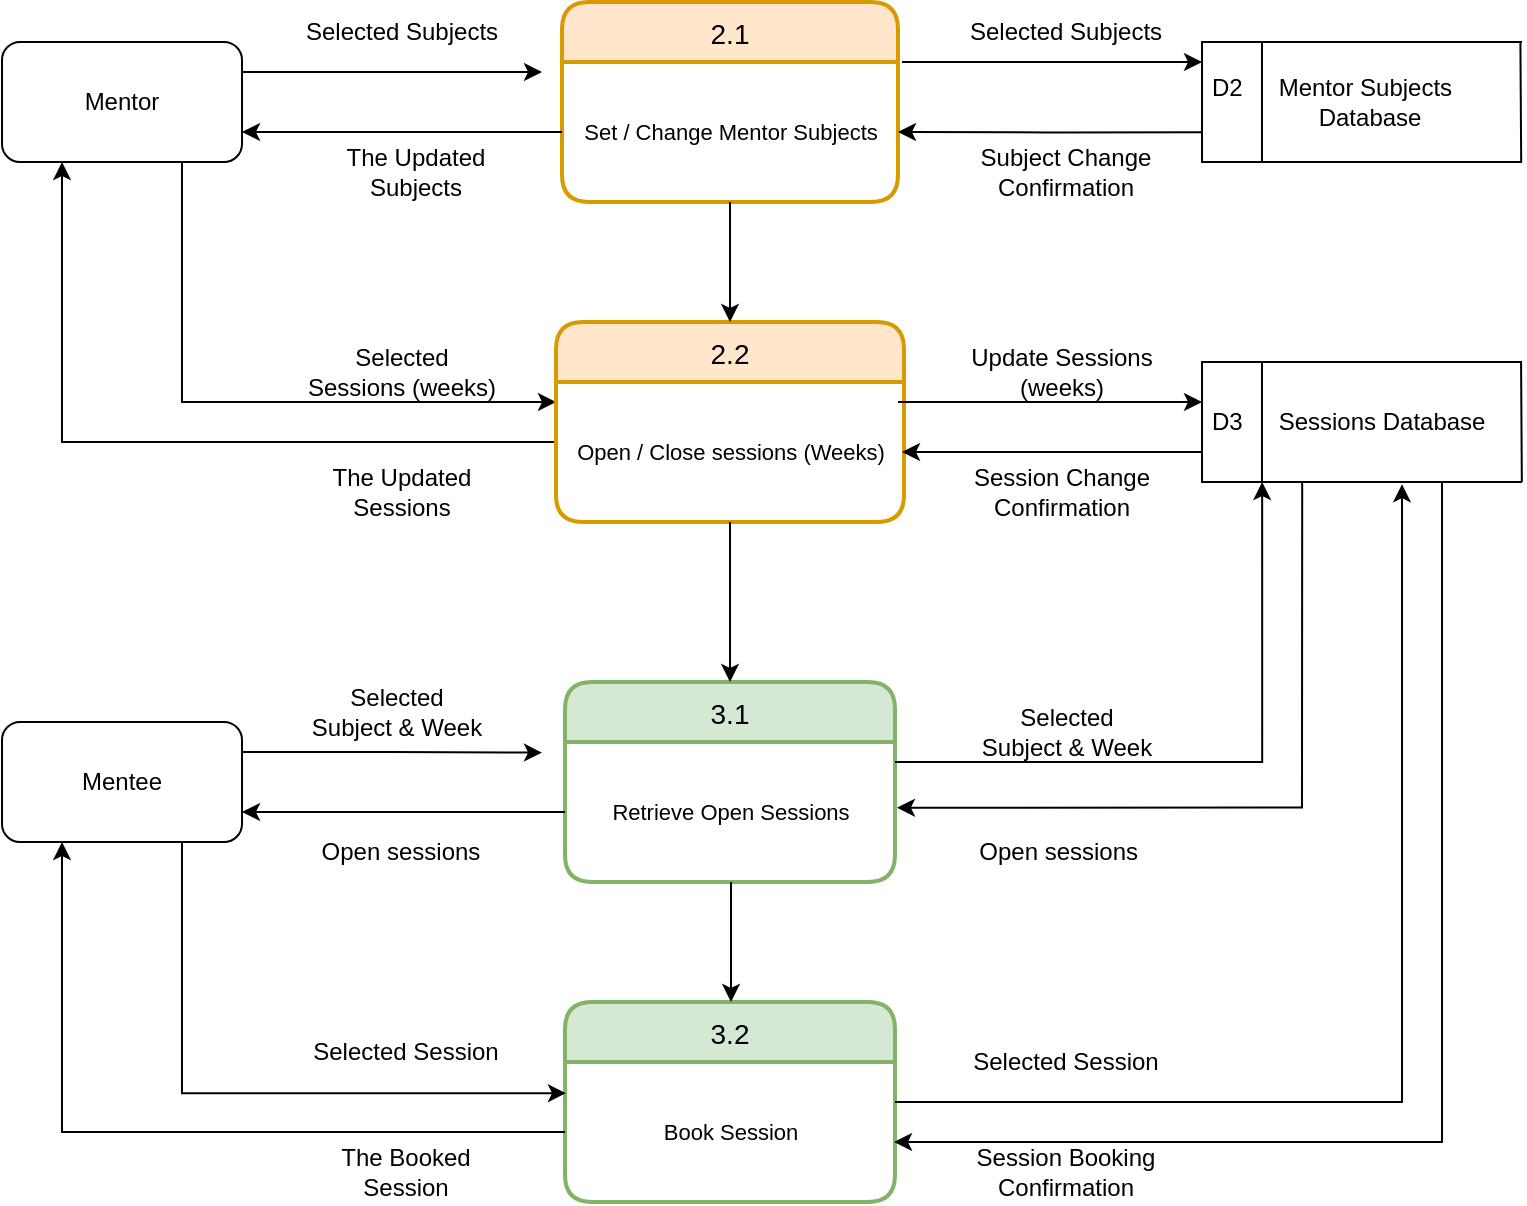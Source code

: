 <mxfile version="20.8.16" type="device"><diagram name="Page-1" id="UNaY-S8JtEO3Ik72ZRMK"><mxGraphModel dx="429" dy="647" grid="1" gridSize="10" guides="1" tooltips="1" connect="1" arrows="1" fold="1" page="1" pageScale="1" pageWidth="827" pageHeight="1169" math="0" shadow="0"><root><mxCell id="0"/><mxCell id="1" parent="0"/><mxCell id="9D8ECY9u9nYa-rXLGfAa-99" value="3.2" style="swimlane;childLayout=stackLayout;horizontal=1;startSize=30;horizontalStack=0;rounded=1;fontSize=14;fontStyle=0;strokeWidth=2;resizeParent=0;resizeLast=1;shadow=0;dashed=0;align=center;fillColor=#d5e8d4;strokeColor=#82b366;" vertex="1" parent="1"><mxGeometry x="314.5" y="540" width="165" height="100" as="geometry"/></mxCell><mxCell id="9D8ECY9u9nYa-rXLGfAa-100" value="&lt;font style=&quot;font-size: 11px&quot;&gt;Book Session&lt;/font&gt;" style="text;html=1;align=center;verticalAlign=middle;resizable=0;points=[];autosize=1;strokeColor=none;fillColor=none;" vertex="1" parent="9D8ECY9u9nYa-rXLGfAa-99"><mxGeometry y="30" width="165" height="70" as="geometry"/></mxCell><mxCell id="9D8ECY9u9nYa-rXLGfAa-101" value="Selected Session" style="text;html=1;strokeColor=none;fillColor=none;align=center;verticalAlign=middle;whiteSpace=wrap;rounded=0;" vertex="1" parent="1"><mxGeometry x="185" y="550" width="100" height="30" as="geometry"/></mxCell><mxCell id="9D8ECY9u9nYa-rXLGfAa-102" value="3.1" style="swimlane;childLayout=stackLayout;horizontal=1;startSize=30;horizontalStack=0;rounded=1;fontSize=14;fontStyle=0;strokeWidth=2;resizeParent=0;resizeLast=1;shadow=0;dashed=0;align=center;fillColor=#d5e8d4;strokeColor=#82b366;" vertex="1" parent="1"><mxGeometry x="314.5" y="380" width="165" height="100" as="geometry"/></mxCell><mxCell id="9D8ECY9u9nYa-rXLGfAa-103" value="&lt;font style=&quot;font-size: 11px&quot;&gt;Retrieve Open Sessions&lt;/font&gt;" style="text;html=1;align=center;verticalAlign=middle;resizable=0;points=[];autosize=1;strokeColor=none;fillColor=none;" vertex="1" parent="9D8ECY9u9nYa-rXLGfAa-102"><mxGeometry y="30" width="165" height="70" as="geometry"/></mxCell><mxCell id="9D8ECY9u9nYa-rXLGfAa-104" style="edgeStyle=none;rounded=0;orthogonalLoop=1;jettySize=auto;html=1;entryX=0.5;entryY=0;entryDx=0;entryDy=0;fontSize=11;" edge="1" parent="1"><mxGeometry relative="1" as="geometry"><mxPoint x="397.5" y="480" as="sourcePoint"/><mxPoint x="397.5" y="540" as="targetPoint"/></mxGeometry></mxCell><mxCell id="9D8ECY9u9nYa-rXLGfAa-107" value="Selected &lt;br&gt;Subject &amp;amp; Week" style="text;html=1;strokeColor=none;fillColor=none;align=center;verticalAlign=middle;whiteSpace=wrap;rounded=0;" vertex="1" parent="1"><mxGeometry x="153" y="380" width="155" height="30" as="geometry"/></mxCell><mxCell id="9D8ECY9u9nYa-rXLGfAa-108" value="Session Booking Confirmation" style="text;html=1;strokeColor=none;fillColor=none;align=center;verticalAlign=middle;whiteSpace=wrap;rounded=0;" vertex="1" parent="1"><mxGeometry x="515" y="610" width="100" height="30" as="geometry"/></mxCell><mxCell id="9D8ECY9u9nYa-rXLGfAa-109" value="The Booked Session" style="text;html=1;strokeColor=none;fillColor=none;align=center;verticalAlign=middle;whiteSpace=wrap;rounded=0;" vertex="1" parent="1"><mxGeometry x="185" y="610" width="100" height="30" as="geometry"/></mxCell><mxCell id="9D8ECY9u9nYa-rXLGfAa-110" style="edgeStyle=orthogonalEdgeStyle;rounded=0;orthogonalLoop=1;jettySize=auto;html=1;exitX=1;exitY=0.25;exitDx=0;exitDy=0;" edge="1" parent="1" source="9D8ECY9u9nYa-rXLGfAa-112"><mxGeometry relative="1" as="geometry"><mxPoint x="303" y="75" as="targetPoint"/></mxGeometry></mxCell><mxCell id="9D8ECY9u9nYa-rXLGfAa-111" style="edgeStyle=orthogonalEdgeStyle;rounded=0;orthogonalLoop=1;jettySize=auto;html=1;exitX=0.75;exitY=1;exitDx=0;exitDy=0;" edge="1" parent="1" source="9D8ECY9u9nYa-rXLGfAa-112" target="9D8ECY9u9nYa-rXLGfAa-124"><mxGeometry relative="1" as="geometry"><Array as="points"><mxPoint x="123" y="240"/></Array></mxGeometry></mxCell><mxCell id="9D8ECY9u9nYa-rXLGfAa-112" value="Mentor" style="rounded=1;whiteSpace=wrap;html=1;" vertex="1" parent="1"><mxGeometry x="33" y="60" width="120" height="60" as="geometry"/></mxCell><mxCell id="9D8ECY9u9nYa-rXLGfAa-113" value="2.1" style="swimlane;childLayout=stackLayout;horizontal=1;startSize=30;horizontalStack=0;rounded=1;fontSize=14;fontStyle=0;strokeWidth=2;resizeParent=0;resizeLast=1;shadow=0;dashed=0;align=center;fillColor=#ffe6cc;strokeColor=#d79b00;" vertex="1" parent="1"><mxGeometry x="313" y="40" width="168" height="100" as="geometry"/></mxCell><mxCell id="9D8ECY9u9nYa-rXLGfAa-114" value="&lt;font style=&quot;font-size: 11px&quot;&gt;Set / Change Mentor Subjects&lt;/font&gt;" style="text;html=1;align=center;verticalAlign=middle;resizable=0;points=[];autosize=1;strokeColor=none;fillColor=none;" vertex="1" parent="9D8ECY9u9nYa-rXLGfAa-113"><mxGeometry y="30" width="168" height="70" as="geometry"/></mxCell><mxCell id="9D8ECY9u9nYa-rXLGfAa-115" style="edgeStyle=orthogonalEdgeStyle;rounded=0;orthogonalLoop=1;jettySize=auto;html=1;entryX=1;entryY=0.75;entryDx=0;entryDy=0;" edge="1" parent="1" source="9D8ECY9u9nYa-rXLGfAa-114" target="9D8ECY9u9nYa-rXLGfAa-112"><mxGeometry relative="1" as="geometry"/></mxCell><mxCell id="9D8ECY9u9nYa-rXLGfAa-116" value="Selected Subjects" style="text;html=1;strokeColor=none;fillColor=none;align=center;verticalAlign=middle;whiteSpace=wrap;rounded=0;" vertex="1" parent="1"><mxGeometry x="183" y="40" width="100" height="30" as="geometry"/></mxCell><mxCell id="9D8ECY9u9nYa-rXLGfAa-117" value="The Updated Subjects" style="text;html=1;strokeColor=none;fillColor=none;align=center;verticalAlign=middle;whiteSpace=wrap;rounded=0;" vertex="1" parent="1"><mxGeometry x="189.5" y="110" width="100" height="30" as="geometry"/></mxCell><mxCell id="9D8ECY9u9nYa-rXLGfAa-118" style="edgeStyle=orthogonalEdgeStyle;rounded=0;orthogonalLoop=1;jettySize=auto;html=1;exitX=0.01;exitY=0.753;exitDx=0;exitDy=0;exitPerimeter=0;" edge="1" parent="1" source="9D8ECY9u9nYa-rXLGfAa-144" target="9D8ECY9u9nYa-rXLGfAa-114"><mxGeometry relative="1" as="geometry"><mxPoint x="613" y="105" as="sourcePoint"/></mxGeometry></mxCell><mxCell id="9D8ECY9u9nYa-rXLGfAa-119" style="edgeStyle=orthogonalEdgeStyle;rounded=0;orthogonalLoop=1;jettySize=auto;html=1;exitX=1;exitY=0.25;exitDx=0;exitDy=0;" edge="1" parent="1"><mxGeometry relative="1" as="geometry"><mxPoint x="633" y="70" as="targetPoint"/><mxPoint x="483" y="70" as="sourcePoint"/></mxGeometry></mxCell><mxCell id="9D8ECY9u9nYa-rXLGfAa-120" value="Selected Subjects" style="text;html=1;strokeColor=none;fillColor=none;align=center;verticalAlign=middle;whiteSpace=wrap;rounded=0;" vertex="1" parent="1"><mxGeometry x="515" y="40" width="100" height="30" as="geometry"/></mxCell><mxCell id="9D8ECY9u9nYa-rXLGfAa-122" style="edgeStyle=orthogonalEdgeStyle;rounded=0;orthogonalLoop=1;jettySize=auto;html=1;entryX=0.25;entryY=1;entryDx=0;entryDy=0;" edge="1" parent="1" source="9D8ECY9u9nYa-rXLGfAa-123" target="9D8ECY9u9nYa-rXLGfAa-112"><mxGeometry relative="1" as="geometry"><Array as="points"><mxPoint x="63" y="260"/></Array></mxGeometry></mxCell><mxCell id="9D8ECY9u9nYa-rXLGfAa-123" value="2.2" style="swimlane;childLayout=stackLayout;horizontal=1;startSize=30;horizontalStack=0;rounded=1;fontSize=14;fontStyle=0;strokeWidth=2;resizeParent=0;resizeLast=1;shadow=0;dashed=0;align=center;fillColor=#ffe6cc;strokeColor=#d79b00;" vertex="1" parent="1"><mxGeometry x="310" y="200" width="174" height="100" as="geometry"/></mxCell><mxCell id="9D8ECY9u9nYa-rXLGfAa-124" value="&lt;font style=&quot;font-size: 11px&quot;&gt;Open / Close sessions (Weeks)&lt;/font&gt;" style="text;html=1;align=center;verticalAlign=middle;resizable=0;points=[];autosize=1;strokeColor=none;fillColor=none;" vertex="1" parent="9D8ECY9u9nYa-rXLGfAa-123"><mxGeometry y="30" width="174" height="70" as="geometry"/></mxCell><mxCell id="9D8ECY9u9nYa-rXLGfAa-125" style="edgeStyle=orthogonalEdgeStyle;rounded=0;orthogonalLoop=1;jettySize=auto;html=1;exitX=1;exitY=0.25;exitDx=0;exitDy=0;" edge="1" parent="1"><mxGeometry relative="1" as="geometry"><mxPoint x="633" y="240" as="targetPoint"/><mxPoint x="481" y="240" as="sourcePoint"/></mxGeometry></mxCell><mxCell id="9D8ECY9u9nYa-rXLGfAa-126" style="edgeStyle=orthogonalEdgeStyle;rounded=0;orthogonalLoop=1;jettySize=auto;html=1;" edge="1" parent="1"><mxGeometry relative="1" as="geometry"><mxPoint x="483" y="265" as="targetPoint"/><mxPoint x="633" y="265" as="sourcePoint"/></mxGeometry></mxCell><mxCell id="9D8ECY9u9nYa-rXLGfAa-127" value="Selected Sessions (weeks)" style="text;html=1;strokeColor=none;fillColor=none;align=center;verticalAlign=middle;whiteSpace=wrap;rounded=0;" vertex="1" parent="1"><mxGeometry x="183" y="210" width="100" height="30" as="geometry"/></mxCell><mxCell id="9D8ECY9u9nYa-rXLGfAa-128" value="The Updated Sessions" style="text;html=1;strokeColor=none;fillColor=none;align=center;verticalAlign=middle;whiteSpace=wrap;rounded=0;" vertex="1" parent="1"><mxGeometry x="183" y="270" width="100" height="30" as="geometry"/></mxCell><mxCell id="9D8ECY9u9nYa-rXLGfAa-129" value="Update Sessions (weeks)" style="text;html=1;strokeColor=none;fillColor=none;align=center;verticalAlign=middle;whiteSpace=wrap;rounded=0;" vertex="1" parent="1"><mxGeometry x="513" y="210" width="100" height="30" as="geometry"/></mxCell><mxCell id="9D8ECY9u9nYa-rXLGfAa-130" value="Session Change Confirmation" style="text;html=1;strokeColor=none;fillColor=none;align=center;verticalAlign=middle;whiteSpace=wrap;rounded=0;" vertex="1" parent="1"><mxGeometry x="513" y="270" width="100" height="30" as="geometry"/></mxCell><mxCell id="9D8ECY9u9nYa-rXLGfAa-131" style="edgeStyle=orthogonalEdgeStyle;rounded=0;orthogonalLoop=1;jettySize=auto;html=1;entryX=0.5;entryY=0;entryDx=0;entryDy=0;" edge="1" parent="1" source="9D8ECY9u9nYa-rXLGfAa-114" target="9D8ECY9u9nYa-rXLGfAa-123"><mxGeometry relative="1" as="geometry"/></mxCell><mxCell id="9D8ECY9u9nYa-rXLGfAa-132" style="edgeStyle=orthogonalEdgeStyle;rounded=0;orthogonalLoop=1;jettySize=auto;html=1;entryX=0.5;entryY=0;entryDx=0;entryDy=0;" edge="1" parent="1" source="9D8ECY9u9nYa-rXLGfAa-124" target="9D8ECY9u9nYa-rXLGfAa-102"><mxGeometry relative="1" as="geometry"/></mxCell><mxCell id="9D8ECY9u9nYa-rXLGfAa-133" style="edgeStyle=orthogonalEdgeStyle;rounded=0;orthogonalLoop=1;jettySize=auto;html=1;exitX=1;exitY=0.25;exitDx=0;exitDy=0;" edge="1" parent="1" source="9D8ECY9u9nYa-rXLGfAa-135"><mxGeometry relative="1" as="geometry"><mxPoint x="303" y="415.333" as="targetPoint"/></mxGeometry></mxCell><mxCell id="9D8ECY9u9nYa-rXLGfAa-134" style="edgeStyle=orthogonalEdgeStyle;rounded=0;orthogonalLoop=1;jettySize=auto;html=1;exitX=0.75;exitY=1;exitDx=0;exitDy=0;entryX=0.003;entryY=0.223;entryDx=0;entryDy=0;entryPerimeter=0;" edge="1" parent="1" source="9D8ECY9u9nYa-rXLGfAa-135" target="9D8ECY9u9nYa-rXLGfAa-100"><mxGeometry relative="1" as="geometry"/></mxCell><mxCell id="9D8ECY9u9nYa-rXLGfAa-135" value="Mentee" style="rounded=1;whiteSpace=wrap;html=1;" vertex="1" parent="1"><mxGeometry x="33" y="400" width="120" height="60" as="geometry"/></mxCell><mxCell id="9D8ECY9u9nYa-rXLGfAa-136" style="edgeStyle=orthogonalEdgeStyle;rounded=0;orthogonalLoop=1;jettySize=auto;html=1;entryX=1;entryY=0.75;entryDx=0;entryDy=0;" edge="1" parent="1" source="9D8ECY9u9nYa-rXLGfAa-103" target="9D8ECY9u9nYa-rXLGfAa-135"><mxGeometry relative="1" as="geometry"/></mxCell><mxCell id="9D8ECY9u9nYa-rXLGfAa-137" style="edgeStyle=orthogonalEdgeStyle;rounded=0;orthogonalLoop=1;jettySize=auto;html=1;entryX=0.188;entryY=1;entryDx=0;entryDy=0;entryPerimeter=0;" edge="1" parent="1" source="9D8ECY9u9nYa-rXLGfAa-103" target="9D8ECY9u9nYa-rXLGfAa-146"><mxGeometry relative="1" as="geometry"><mxPoint x="663" y="290" as="targetPoint"/><Array as="points"><mxPoint x="663" y="420"/></Array></mxGeometry></mxCell><mxCell id="9D8ECY9u9nYa-rXLGfAa-138" style="edgeStyle=orthogonalEdgeStyle;rounded=0;orthogonalLoop=1;jettySize=auto;html=1;entryX=1.006;entryY=0.469;entryDx=0;entryDy=0;entryPerimeter=0;exitX=0.313;exitY=1.005;exitDx=0;exitDy=0;exitPerimeter=0;" edge="1" parent="1" source="9D8ECY9u9nYa-rXLGfAa-146" target="9D8ECY9u9nYa-rXLGfAa-103"><mxGeometry relative="1" as="geometry"><Array as="points"><mxPoint x="683" y="284"/><mxPoint x="683" y="443"/></Array><mxPoint x="685" y="284" as="sourcePoint"/></mxGeometry></mxCell><mxCell id="9D8ECY9u9nYa-rXLGfAa-139" value="Open sessions&amp;nbsp;" style="text;html=1;strokeColor=none;fillColor=none;align=center;verticalAlign=middle;whiteSpace=wrap;rounded=0;" vertex="1" parent="1"><mxGeometry x="508" y="450" width="110" height="30" as="geometry"/></mxCell><mxCell id="9D8ECY9u9nYa-rXLGfAa-140" value="Open sessions" style="text;html=1;strokeColor=none;fillColor=none;align=center;verticalAlign=middle;whiteSpace=wrap;rounded=0;" vertex="1" parent="1"><mxGeometry x="155" y="450" width="155" height="30" as="geometry"/></mxCell><mxCell id="9D8ECY9u9nYa-rXLGfAa-141" style="edgeStyle=orthogonalEdgeStyle;rounded=0;orthogonalLoop=1;jettySize=auto;html=1;entryX=0.25;entryY=1;entryDx=0;entryDy=0;" edge="1" parent="1" source="9D8ECY9u9nYa-rXLGfAa-100" target="9D8ECY9u9nYa-rXLGfAa-135"><mxGeometry relative="1" as="geometry"/></mxCell><mxCell id="9D8ECY9u9nYa-rXLGfAa-142" style="edgeStyle=orthogonalEdgeStyle;rounded=0;orthogonalLoop=1;jettySize=auto;html=1;entryX=0.631;entryY=1.018;entryDx=0;entryDy=0;entryPerimeter=0;" edge="1" parent="1" source="9D8ECY9u9nYa-rXLGfAa-100" target="9D8ECY9u9nYa-rXLGfAa-146"><mxGeometry relative="1" as="geometry"><mxPoint x="733" y="290" as="targetPoint"/><Array as="points"><mxPoint x="733" y="590"/><mxPoint x="733" y="281"/></Array></mxGeometry></mxCell><mxCell id="9D8ECY9u9nYa-rXLGfAa-143" style="edgeStyle=orthogonalEdgeStyle;rounded=0;orthogonalLoop=1;jettySize=auto;html=1;exitX=0.75;exitY=1;exitDx=0;exitDy=0;exitPerimeter=0;" edge="1" parent="1" source="9D8ECY9u9nYa-rXLGfAa-146"><mxGeometry relative="1" as="geometry"><mxPoint x="479" y="610" as="targetPoint"/><Array as="points"><mxPoint x="753" y="610"/></Array><mxPoint x="753" y="300" as="sourcePoint"/></mxGeometry></mxCell><mxCell id="9D8ECY9u9nYa-rXLGfAa-144" value="D2&amp;nbsp;&lt;span style=&quot;white-space: pre;&quot;&gt;&#9;&lt;/span&gt;&amp;nbsp; Mentor Subjects&amp;nbsp;&lt;br&gt;&lt;span style=&quot;white-space: pre;&quot;&gt;&#9;&lt;/span&gt;&lt;span style=&quot;white-space: pre;&quot;&gt;&#9;&lt;/span&gt;Database" style="html=1;dashed=0;whitespace=wrap;shape=mxgraph.dfd.dataStoreID;align=left;spacingLeft=3;points=[[0,0],[0.5,0],[1,0],[0,0.5],[1,0.5],[0,1],[0.5,1],[1,1]];comic=0;noLabel=0;container=0;metaEdit=0;shadow=0;perimeterSpacing=0;fillStyle=solid;" vertex="1" parent="1"><mxGeometry x="633" y="60" width="160" height="60" as="geometry"/></mxCell><mxCell id="9D8ECY9u9nYa-rXLGfAa-145" value="" style="endArrow=none;html=1;rounded=0;exitX=1;exitY=1;exitDx=0;exitDy=0;" edge="1" parent="1"><mxGeometry width="50" height="50" relative="1" as="geometry"><mxPoint x="792.59" y="120" as="sourcePoint"/><mxPoint x="792.2" y="60" as="targetPoint"/></mxGeometry></mxCell><mxCell id="9D8ECY9u9nYa-rXLGfAa-146" value="D3&amp;nbsp;&lt;span style=&quot;white-space: pre;&quot;&gt;&#9;&lt;/span&gt;&amp;nbsp; Sessions Database" style="html=1;dashed=0;whitespace=wrap;shape=mxgraph.dfd.dataStoreID;align=left;spacingLeft=3;points=[[0,0],[0.5,0],[1,0],[0,0.5],[1,0.5],[0,1],[0.5,1],[1,1]];comic=0;noLabel=0;container=0;metaEdit=0;shadow=0;perimeterSpacing=0;fillStyle=solid;" vertex="1" parent="1"><mxGeometry x="633" y="220" width="160" height="60" as="geometry"/></mxCell><mxCell id="9D8ECY9u9nYa-rXLGfAa-147" value="" style="endArrow=none;html=1;rounded=0;exitX=1;exitY=1;exitDx=0;exitDy=0;" edge="1" parent="1"><mxGeometry width="50" height="50" relative="1" as="geometry"><mxPoint x="792.92" y="280" as="sourcePoint"/><mxPoint x="792.53" y="220" as="targetPoint"/></mxGeometry></mxCell><mxCell id="9D8ECY9u9nYa-rXLGfAa-148" value="Subject Change Confirmation" style="text;html=1;strokeColor=none;fillColor=none;align=center;verticalAlign=middle;whiteSpace=wrap;rounded=0;" vertex="1" parent="1"><mxGeometry x="515" y="110" width="100" height="30" as="geometry"/></mxCell><mxCell id="9D8ECY9u9nYa-rXLGfAa-149" value="Selected &lt;br&gt;Subject &amp;amp; Week" style="text;html=1;strokeColor=none;fillColor=none;align=center;verticalAlign=middle;whiteSpace=wrap;rounded=0;" vertex="1" parent="1"><mxGeometry x="487.5" y="390" width="155" height="30" as="geometry"/></mxCell><mxCell id="9D8ECY9u9nYa-rXLGfAa-150" value="Selected Session" style="text;html=1;strokeColor=none;fillColor=none;align=center;verticalAlign=middle;whiteSpace=wrap;rounded=0;" vertex="1" parent="1"><mxGeometry x="515" y="555" width="100" height="30" as="geometry"/></mxCell></root></mxGraphModel></diagram></mxfile>